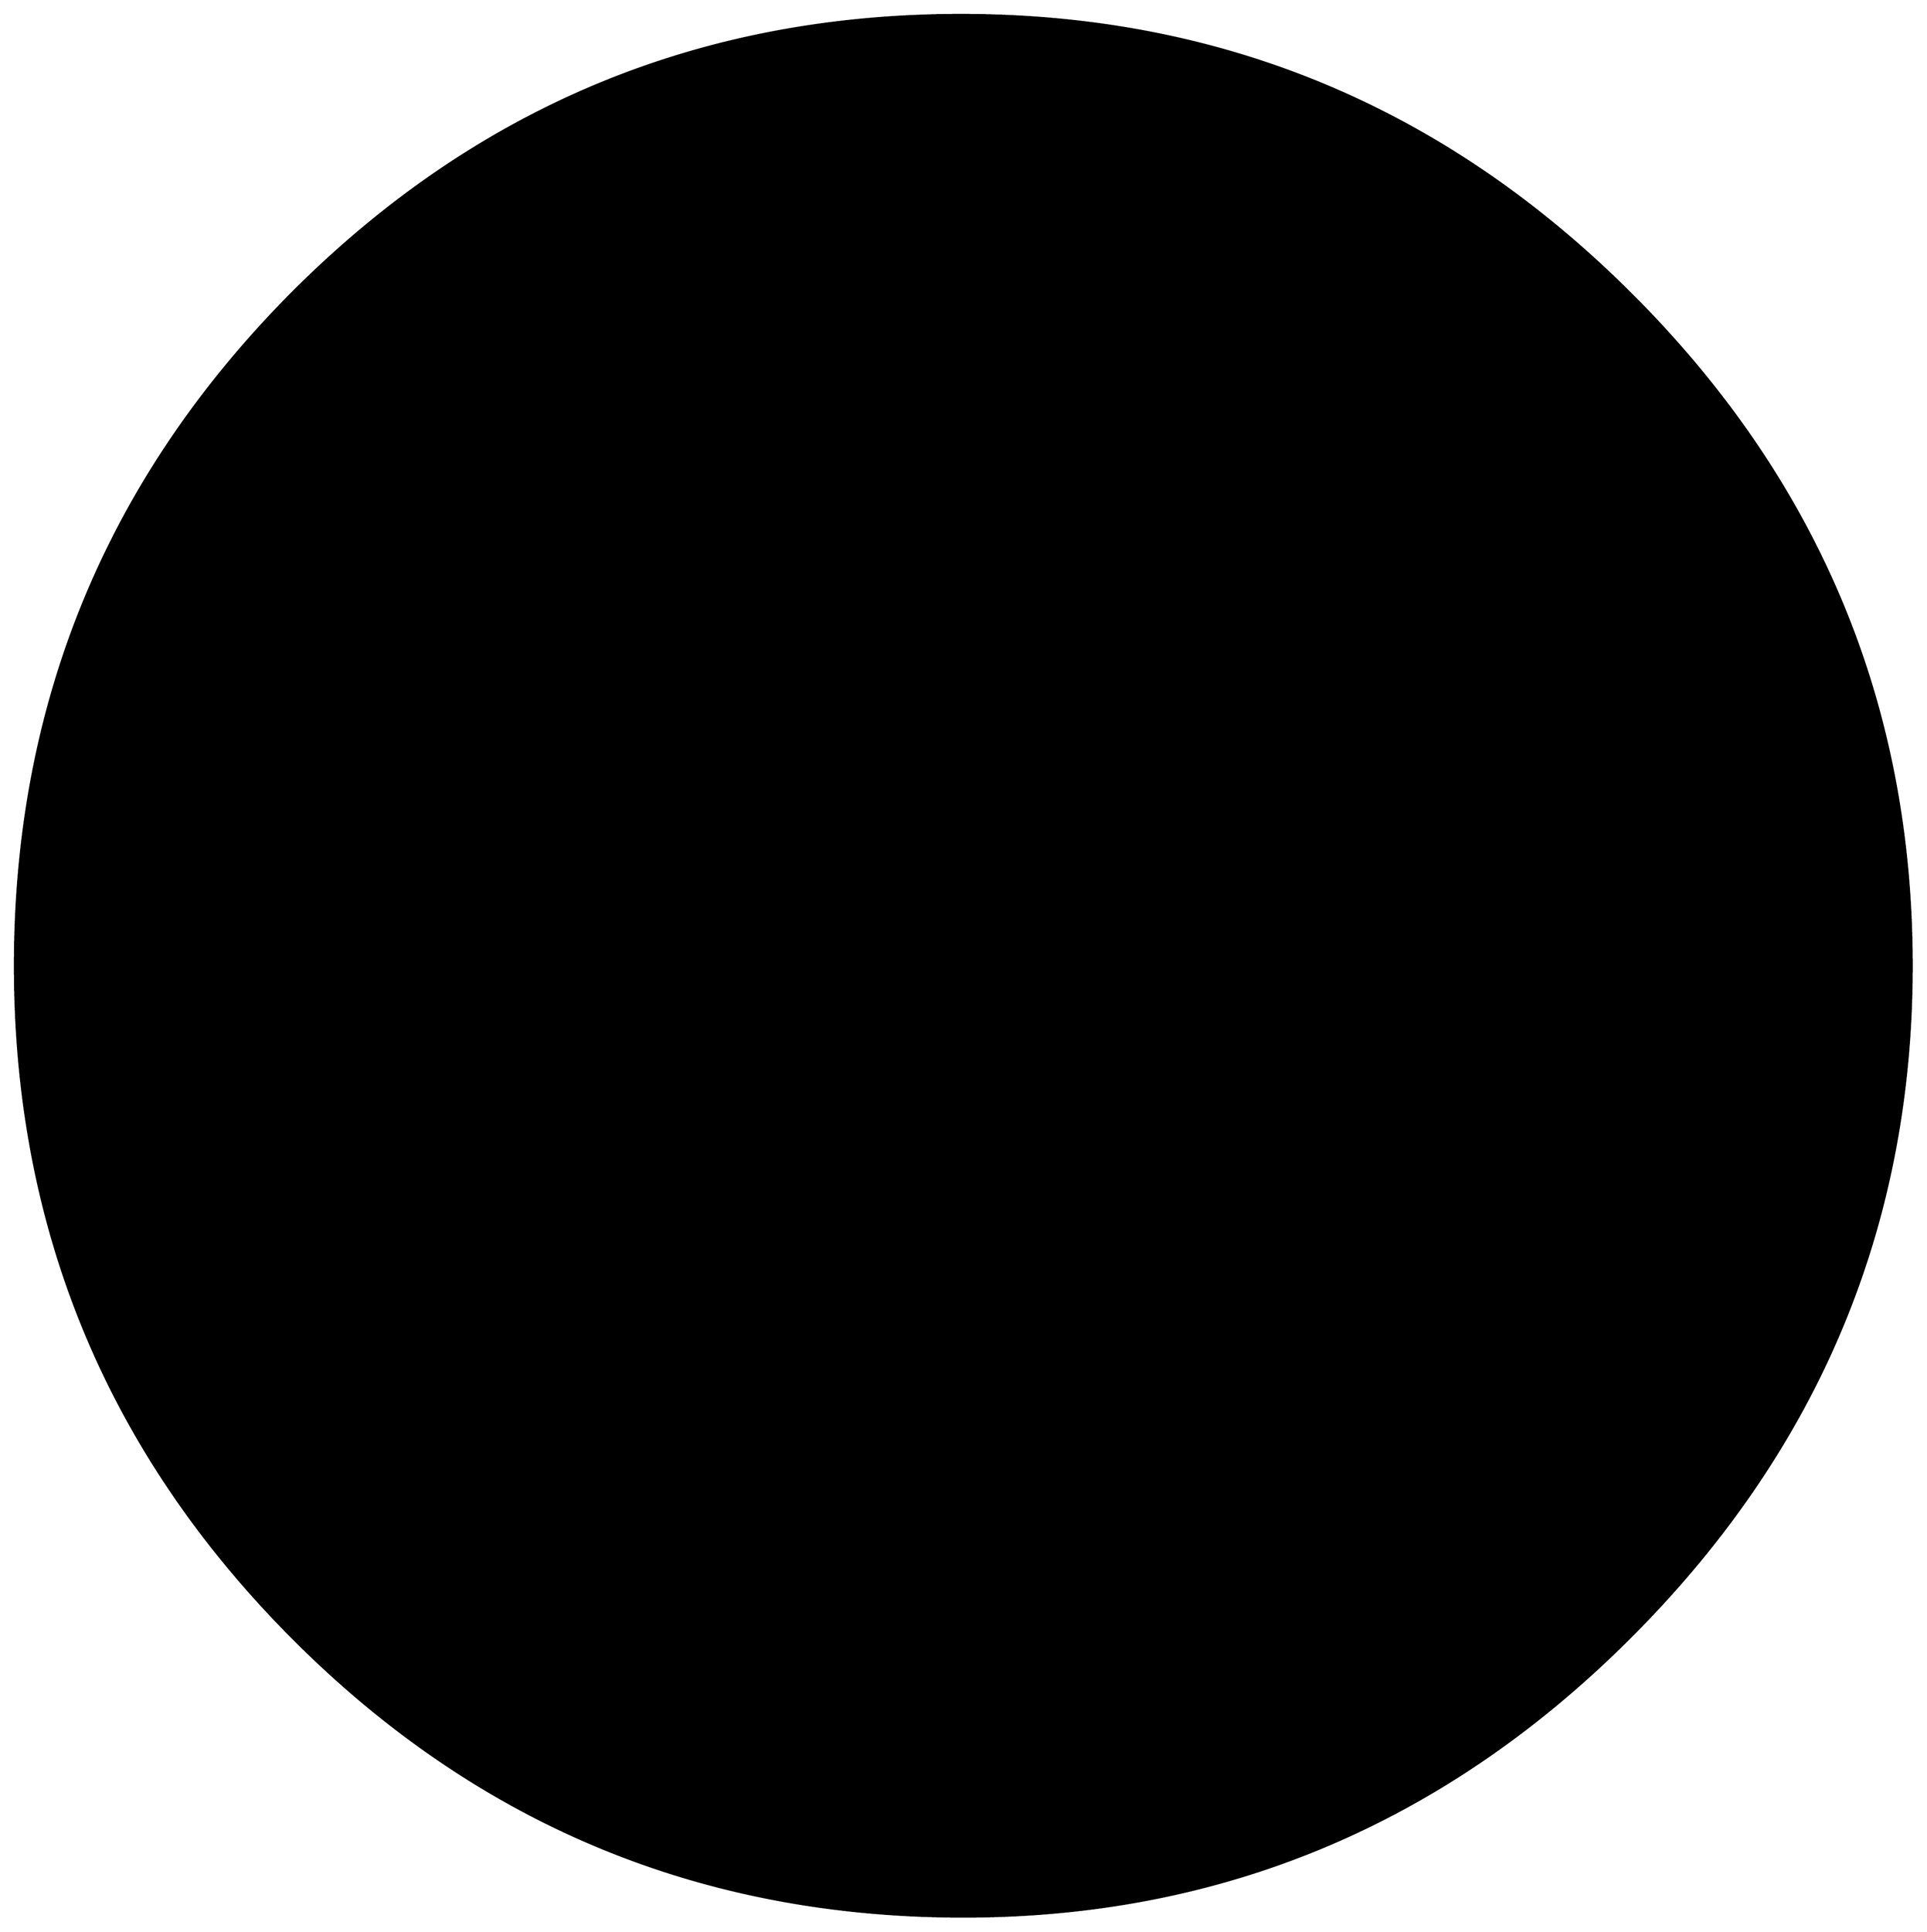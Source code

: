 


\begin{tikzpicture}[y=0.80pt, x=0.80pt, yscale=-1.0, xscale=1.0, inner sep=0pt, outer sep=0pt]
\begin{scope}[shift={(100.0,1729.0)},nonzero rule]
  \path[draw=.,fill=.,line width=1.600pt] (1790.0,-605.0) ..
    controls (1790.0,-371.667) and (1706.0,-170.667) ..
    (1538.0,-2.0) .. controls (1370.0,166.667) and (1169.333,251.0)
    .. (936.0,251.0) .. controls (700.0,251.0) and (498.667,167.333)
    .. (332.0,0.0) .. controls (165.333,-167.333) and (82.0,-369.0)
    .. (82.0,-605.0) .. controls (82.0,-841.0) and
    (165.0,-1042.667) .. (331.0,-1210.0) .. controls
    (497.667,-1377.333) and (698.667,-1461.0) .. (934.0,-1461.0) ..
    controls (1168.667,-1461.0) and (1370.0,-1377.0) ..
    (1538.0,-1209.0) .. controls (1706.0,-1041.0) and
    (1790.0,-839.667) .. (1790.0,-605.0) -- cycle;
\end{scope}

\end{tikzpicture}

